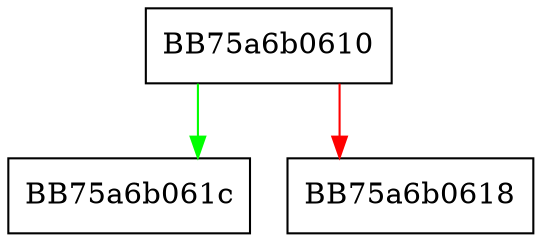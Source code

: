 digraph CmpMemRangeInfo {
  node [shape="box"];
  graph [splines=ortho];
  BB75a6b0610 -> BB75a6b061c [color="green"];
  BB75a6b0610 -> BB75a6b0618 [color="red"];
}